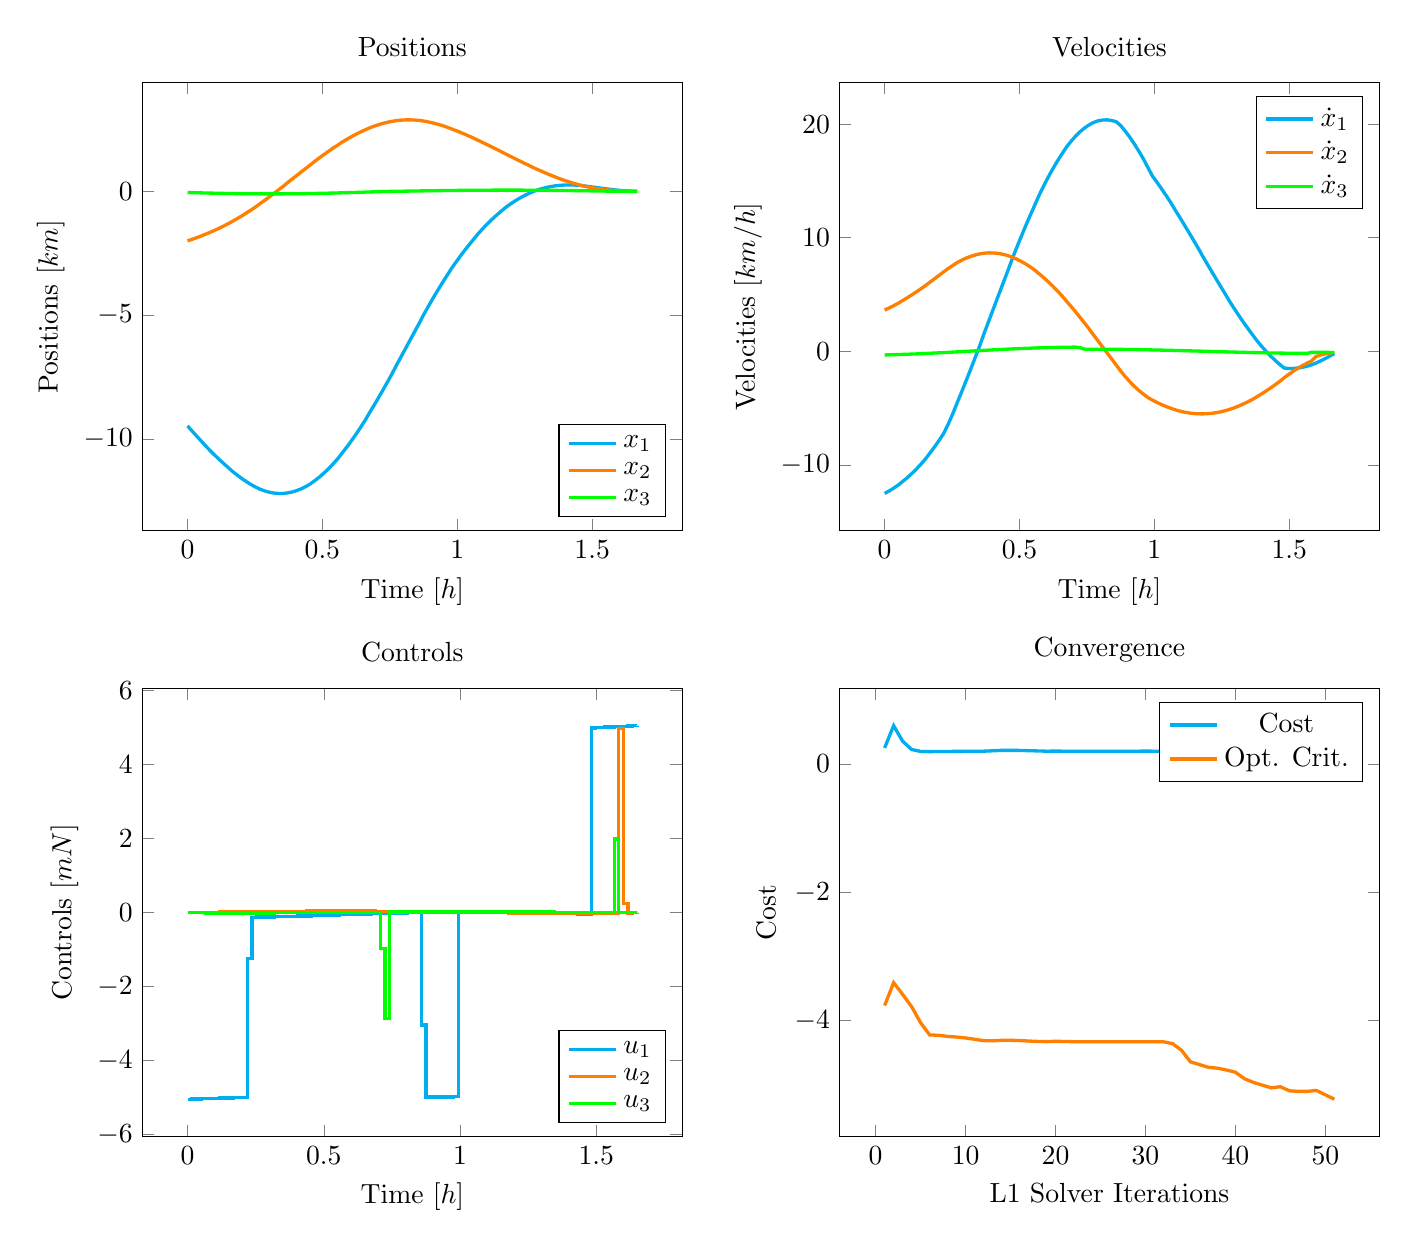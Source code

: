 \begin{tikzpicture}[]
\begin{groupplot}[group style={horizontal sep = 2.0cm, vertical sep = 2.0cm, group size=2 by 2}]
\nextgroupplot [legend pos = {south east}, ylabel = {Positions $[km]$}, title = {Positions}, xlabel = {Time $[h]$}]\addplot+ [no marks, cyan, very thick]coordinates {
(0.0, -9.477)
(0.017, -9.686)
(0.034, -9.891)
(0.051, -10.092)
(0.067, -10.287)
(0.084, -10.477)
(0.101, -10.662)
(0.118, -10.84)
(0.135, -11.01)
(0.152, -11.174)
(0.168, -11.329)
(0.185, -11.475)
(0.202, -11.612)
(0.219, -11.739)
(0.236, -11.854)
(0.253, -11.954)
(0.269, -12.038)
(0.286, -12.106)
(0.303, -12.158)
(0.32, -12.192)
(0.337, -12.209)
(0.354, -12.208)
(0.37, -12.189)
(0.387, -12.152)
(0.404, -12.097)
(0.421, -12.024)
(0.438, -11.933)
(0.455, -11.825)
(0.471, -11.698)
(0.488, -11.555)
(0.505, -11.394)
(0.522, -11.217)
(0.539, -11.024)
(0.556, -10.816)
(0.572, -10.592)
(0.589, -10.355)
(0.606, -10.103)
(0.623, -9.839)
(0.64, -9.563)
(0.657, -9.276)
(0.673, -8.979)
(0.69, -8.673)
(0.707, -8.358)
(0.724, -8.036)
(0.741, -7.708)
(0.758, -7.375)
(0.774, -7.037)
(0.791, -6.697)
(0.808, -6.354)
(0.825, -6.011)
(0.842, -5.669)
(0.859, -5.328)
(0.875, -4.99)
(0.892, -4.66)
(0.909, -4.338)
(0.926, -4.026)
(0.943, -3.724)
(0.96, -3.434)
(0.976, -3.156)
(0.993, -2.89)
(1.01, -2.635)
(1.027, -2.389)
(1.044, -2.154)
(1.061, -1.929)
(1.077, -1.714)
(1.094, -1.51)
(1.111, -1.317)
(1.128, -1.135)
(1.145, -0.965)
(1.162, -0.806)
(1.178, -0.659)
(1.195, -0.523)
(1.212, -0.399)
(1.229, -0.286)
(1.246, -0.185)
(1.263, -0.094)
(1.279, -0.015)
(1.296, 0.053)
(1.313, 0.111)
(1.33, 0.159)
(1.347, 0.197)
(1.364, 0.226)
(1.38, 0.246)
(1.397, 0.258)
(1.414, 0.262)
(1.431, 0.258)
(1.448, 0.247)
(1.465, 0.231)
(1.481, 0.208)
(1.498, 0.183)
(1.515, 0.158)
(1.532, 0.132)
(1.549, 0.108)
(1.566, 0.085)
(1.582, 0.064)
(1.599, 0.045)
(1.616, 0.029)
(1.633, 0.017)
(1.65, 0.008)
(1.667, 0.002)
};
\addlegendentry{$x_1$}
\addplot+ [no marks, orange, very thick]coordinates {
(0.0, -2.0)
(0.017, -1.937)
(0.034, -1.871)
(0.051, -1.802)
(0.067, -1.729)
(0.084, -1.651)
(0.101, -1.57)
(0.118, -1.484)
(0.135, -1.394)
(0.152, -1.299)
(0.168, -1.199)
(0.185, -1.094)
(0.202, -0.984)
(0.219, -0.868)
(0.236, -0.748)
(0.253, -0.623)
(0.269, -0.494)
(0.286, -0.361)
(0.303, -0.224)
(0.32, -0.084)
(0.337, 0.058)
(0.354, 0.201)
(0.37, 0.346)
(0.387, 0.492)
(0.404, 0.638)
(0.421, 0.783)
(0.438, 0.927)
(0.455, 1.07)
(0.471, 1.211)
(0.488, 1.349)
(0.505, 1.485)
(0.522, 1.616)
(0.539, 1.744)
(0.556, 1.866)
(0.572, 1.984)
(0.589, 2.096)
(0.606, 2.203)
(0.623, 2.303)
(0.64, 2.396)
(0.657, 2.482)
(0.673, 2.56)
(0.69, 2.631)
(0.707, 2.694)
(0.724, 2.749)
(0.741, 2.795)
(0.758, 2.832)
(0.774, 2.861)
(0.791, 2.881)
(0.808, 2.891)
(0.825, 2.893)
(0.842, 2.886)
(0.859, 2.87)
(0.875, 2.845)
(0.892, 2.811)
(0.909, 2.77)
(0.926, 2.721)
(0.943, 2.666)
(0.96, 2.605)
(0.976, 2.538)
(0.993, 2.468)
(1.01, 2.393)
(1.027, 2.316)
(1.044, 2.235)
(1.061, 2.152)
(1.077, 2.066)
(1.094, 1.978)
(1.111, 1.889)
(1.128, 1.798)
(1.145, 1.706)
(1.162, 1.614)
(1.178, 1.521)
(1.195, 1.428)
(1.212, 1.336)
(1.229, 1.244)
(1.246, 1.154)
(1.263, 1.065)
(1.279, 0.978)
(1.296, 0.893)
(1.313, 0.811)
(1.33, 0.731)
(1.347, 0.654)
(1.364, 0.581)
(1.38, 0.512)
(1.397, 0.447)
(1.414, 0.386)
(1.431, 0.329)
(1.448, 0.277)
(1.465, 0.23)
(1.481, 0.188)
(1.498, 0.151)
(1.515, 0.12)
(1.532, 0.092)
(1.549, 0.069)
(1.566, 0.05)
(1.582, 0.034)
(1.599, 0.023)
(1.616, 0.016)
(1.633, 0.011)
(1.65, 0.008)
(1.667, 0.006)
};
\addlegendentry{$x_2$}
\addplot+ [no marks, green, very thick]coordinates {
(0.0, -0.043)
(0.017, -0.048)
(0.034, -0.054)
(0.051, -0.059)
(0.067, -0.063)
(0.084, -0.068)
(0.101, -0.072)
(0.118, -0.076)
(0.135, -0.08)
(0.152, -0.084)
(0.168, -0.087)
(0.185, -0.09)
(0.202, -0.092)
(0.219, -0.094)
(0.236, -0.096)
(0.253, -0.097)
(0.269, -0.098)
(0.286, -0.099)
(0.303, -0.099)
(0.32, -0.099)
(0.337, -0.099)
(0.354, -0.098)
(0.37, -0.097)
(0.387, -0.095)
(0.404, -0.093)
(0.421, -0.091)
(0.438, -0.088)
(0.455, -0.086)
(0.471, -0.082)
(0.488, -0.079)
(0.505, -0.075)
(0.522, -0.071)
(0.539, -0.066)
(0.556, -0.061)
(0.572, -0.057)
(0.589, -0.051)
(0.606, -0.046)
(0.623, -0.041)
(0.64, -0.035)
(0.657, -0.029)
(0.673, -0.023)
(0.69, -0.017)
(0.707, -0.011)
(0.724, -0.005)
(0.741, -0.001)
(0.758, 0.002)
(0.774, 0.005)
(0.791, 0.008)
(0.808, 0.011)
(0.825, 0.014)
(0.842, 0.017)
(0.859, 0.02)
(0.875, 0.023)
(0.892, 0.026)
(0.909, 0.028)
(0.926, 0.031)
(0.943, 0.033)
(0.96, 0.036)
(0.976, 0.038)
(0.993, 0.04)
(1.01, 0.042)
(1.027, 0.044)
(1.044, 0.045)
(1.061, 0.047)
(1.077, 0.048)
(1.094, 0.049)
(1.111, 0.05)
(1.128, 0.051)
(1.145, 0.051)
(1.162, 0.052)
(1.178, 0.052)
(1.195, 0.052)
(1.212, 0.052)
(1.229, 0.051)
(1.246, 0.051)
(1.263, 0.05)
(1.279, 0.049)
(1.296, 0.048)
(1.313, 0.047)
(1.33, 0.045)
(1.347, 0.043)
(1.364, 0.042)
(1.38, 0.04)
(1.397, 0.037)
(1.414, 0.035)
(1.431, 0.033)
(1.448, 0.03)
(1.465, 0.028)
(1.481, 0.025)
(1.498, 0.022)
(1.515, 0.019)
(1.532, 0.016)
(1.549, 0.013)
(1.566, 0.01)
(1.582, 0.007)
(1.599, 0.006)
(1.616, 0.004)
(1.633, 0.002)
(1.65, 0.001)
(1.667, -0.001)
};
\addlegendentry{$x_3$}
\nextgroupplot [legend pos = {north east}, ylabel = {Velocities $[km/h]$}, title = {Velocities}, xlabel = {Time $[h]$}]\addplot+ [no marks, cyan, very thick]coordinates {
(0.0, -12.519)
(0.017, -12.294)
(0.034, -12.044)
(0.051, -11.767)
(0.067, -11.462)
(0.084, -11.128)
(0.101, -10.762)
(0.118, -10.364)
(0.135, -9.931)
(0.152, -9.464)
(0.168, -8.961)
(0.185, -8.421)
(0.202, -7.844)
(0.219, -7.229)
(0.236, -6.398)
(0.253, -5.479)
(0.269, -4.527)
(0.286, -3.546)
(0.303, -2.541)
(0.32, -1.514)
(0.337, -0.471)
(0.354, 0.586)
(0.37, 1.653)
(0.387, 2.724)
(0.404, 3.797)
(0.421, 4.867)
(0.438, 5.929)
(0.455, 6.981)
(0.471, 8.018)
(0.488, 9.035)
(0.505, 10.03)
(0.522, 10.998)
(0.539, 11.935)
(0.556, 12.839)
(0.572, 13.704)
(0.589, 14.53)
(0.606, 15.311)
(0.623, 16.045)
(0.64, 16.729)
(0.657, 17.361)
(0.673, 17.939)
(0.69, 18.459)
(0.707, 18.92)
(0.724, 19.32)
(0.741, 19.658)
(0.758, 19.932)
(0.774, 20.142)
(0.791, 20.286)
(0.808, 20.363)
(0.825, 20.375)
(0.842, 20.319)
(0.859, 20.198)
(0.875, 19.866)
(0.892, 19.38)
(0.909, 18.835)
(0.926, 18.236)
(0.943, 17.59)
(0.96, 16.9)
(0.976, 16.172)
(0.993, 15.412)
(1.01, 14.862)
(1.027, 14.288)
(1.044, 13.691)
(1.061, 13.074)
(1.077, 12.44)
(1.094, 11.791)
(1.111, 11.129)
(1.128, 10.457)
(1.145, 9.777)
(1.162, 9.092)
(1.178, 8.406)
(1.195, 7.719)
(1.212, 7.036)
(1.229, 6.358)
(1.246, 5.689)
(1.263, 5.03)
(1.279, 4.385)
(1.296, 3.756)
(1.313, 3.145)
(1.33, 2.555)
(1.347, 1.988)
(1.364, 1.446)
(1.38, 0.931)
(1.397, 0.446)
(1.414, -0.008)
(1.431, -0.428)
(1.448, -0.815)
(1.465, -1.165)
(1.481, -1.477)
(1.498, -1.512)
(1.515, -1.511)
(1.532, -1.475)
(1.549, -1.409)
(1.566, -1.314)
(1.582, -1.195)
(1.599, -1.039)
(1.616, -0.849)
(1.633, -0.644)
(1.65, -0.428)
(1.667, -0.205)
};
\addlegendentry{$\dot{x}_1$}
\addplot+ [no marks, orange, very thick]coordinates {
(0.0, 3.626)
(0.017, 3.815)
(0.034, 4.019)
(0.051, 4.237)
(0.067, 4.468)
(0.084, 4.713)
(0.101, 4.968)
(0.118, 5.234)
(0.135, 5.51)
(0.152, 5.794)
(0.168, 6.085)
(0.185, 6.383)
(0.202, 6.685)
(0.219, 6.991)
(0.236, 7.289)
(0.253, 7.563)
(0.269, 7.808)
(0.286, 8.024)
(0.303, 8.209)
(0.32, 8.364)
(0.337, 8.487)
(0.354, 8.578)
(0.37, 8.636)
(0.387, 8.662)
(0.404, 8.654)
(0.421, 8.614)
(0.438, 8.541)
(0.455, 8.436)
(0.471, 8.299)
(0.488, 8.13)
(0.505, 7.929)
(0.522, 7.699)
(0.539, 7.439)
(0.556, 7.151)
(0.572, 6.836)
(0.589, 6.494)
(0.606, 6.128)
(0.623, 5.738)
(0.64, 5.326)
(0.657, 4.894)
(0.673, 4.443)
(0.69, 3.974)
(0.707, 3.491)
(0.724, 2.994)
(0.741, 2.486)
(0.758, 1.968)
(0.774, 1.443)
(0.791, 0.912)
(0.808, 0.377)
(0.825, -0.159)
(0.842, -0.694)
(0.859, -1.227)
(0.875, -1.745)
(0.892, -2.234)
(0.909, -2.684)
(0.926, -3.095)
(0.943, -3.464)
(0.96, -3.79)
(0.976, -4.072)
(0.993, -4.309)
(1.01, -4.514)
(1.027, -4.702)
(1.044, -4.872)
(1.061, -5.023)
(1.077, -5.155)
(1.094, -5.267)
(1.111, -5.358)
(1.128, -5.429)
(1.145, -5.478)
(1.162, -5.507)
(1.178, -5.514)
(1.195, -5.5)
(1.212, -5.464)
(1.229, -5.407)
(1.246, -5.33)
(1.263, -5.231)
(1.279, -5.112)
(1.296, -4.974)
(1.313, -4.816)
(1.33, -4.639)
(1.347, -4.444)
(1.364, -4.232)
(1.38, -4.003)
(1.397, -3.758)
(1.414, -3.499)
(1.431, -3.226)
(1.448, -2.94)
(1.465, -2.642)
(1.481, -2.334)
(1.498, -2.032)
(1.515, -1.75)
(1.532, -1.492)
(1.549, -1.258)
(1.566, -1.048)
(1.582, -0.863)
(1.599, -0.469)
(1.616, -0.326)
(1.633, -0.225)
(1.65, -0.152)
(1.667, -0.108)
};
\addlegendentry{$\dot{x}_2$}
\addplot+ [no marks, green, very thick]coordinates {
(0.0, -0.325)
(0.017, -0.315)
(0.034, -0.303)
(0.051, -0.291)
(0.067, -0.277)
(0.084, -0.263)
(0.101, -0.247)
(0.118, -0.231)
(0.135, -0.213)
(0.152, -0.195)
(0.168, -0.176)
(0.185, -0.157)
(0.202, -0.136)
(0.219, -0.116)
(0.236, -0.094)
(0.253, -0.073)
(0.269, -0.051)
(0.286, -0.029)
(0.303, -0.007)
(0.32, 0.016)
(0.337, 0.038)
(0.354, 0.06)
(0.37, 0.082)
(0.387, 0.104)
(0.404, 0.125)
(0.421, 0.146)
(0.438, 0.166)
(0.455, 0.186)
(0.471, 0.204)
(0.488, 0.223)
(0.505, 0.24)
(0.522, 0.257)
(0.539, 0.272)
(0.556, 0.287)
(0.572, 0.3)
(0.589, 0.312)
(0.606, 0.323)
(0.623, 0.333)
(0.64, 0.342)
(0.657, 0.35)
(0.673, 0.356)
(0.69, 0.36)
(0.707, 0.364)
(0.724, 0.319)
(0.741, 0.184)
(0.758, 0.184)
(0.774, 0.183)
(0.791, 0.182)
(0.808, 0.18)
(0.825, 0.178)
(0.842, 0.175)
(0.859, 0.171)
(0.875, 0.166)
(0.892, 0.161)
(0.909, 0.156)
(0.926, 0.149)
(0.943, 0.143)
(0.96, 0.135)
(0.976, 0.127)
(0.993, 0.119)
(1.01, 0.11)
(1.027, 0.101)
(1.044, 0.091)
(1.061, 0.081)
(1.077, 0.071)
(1.094, 0.061)
(1.111, 0.05)
(1.128, 0.039)
(1.145, 0.028)
(1.162, 0.016)
(1.178, 0.005)
(1.195, -0.007)
(1.212, -0.018)
(1.229, -0.029)
(1.246, -0.041)
(1.263, -0.052)
(1.279, -0.063)
(1.296, -0.074)
(1.313, -0.084)
(1.33, -0.094)
(1.347, -0.104)
(1.364, -0.114)
(1.38, -0.123)
(1.397, -0.132)
(1.414, -0.14)
(1.431, -0.148)
(1.448, -0.155)
(1.465, -0.161)
(1.481, -0.167)
(1.498, -0.173)
(1.515, -0.178)
(1.532, -0.182)
(1.549, -0.185)
(1.566, -0.188)
(1.582, -0.096)
(1.599, -0.098)
(1.616, -0.099)
(1.633, -0.1)
(1.65, -0.101)
(1.667, -0.101)
};
\addlegendentry{$\dot{x}_3$}
\nextgroupplot [legend pos = {south east}, ylabel = {Controls $[mN]$}, title = {Controls}, xlabel = {Time $[h]$}]\addplot+ [const plot, no marks, cyan, very thick]coordinates {
(0.0, -5.053)
(0.017, -5.048)
(0.034, -5.043)
(0.051, -5.039)
(0.067, -5.035)
(0.084, -5.031)
(0.101, -5.027)
(0.118, -5.023)
(0.135, -5.019)
(0.152, -5.016)
(0.168, -5.012)
(0.185, -5.007)
(0.202, -5.002)
(0.219, -1.256)
(0.236, -0.132)
(0.253, -0.129)
(0.269, -0.127)
(0.286, -0.125)
(0.303, -0.122)
(0.32, -0.119)
(0.337, -0.116)
(0.354, -0.113)
(0.37, -0.109)
(0.387, -0.106)
(0.404, -0.102)
(0.421, -0.098)
(0.438, -0.094)
(0.455, -0.09)
(0.471, -0.086)
(0.488, -0.082)
(0.505, -0.078)
(0.522, -0.074)
(0.539, -0.07)
(0.556, -0.065)
(0.572, -0.061)
(0.589, -0.057)
(0.606, -0.053)
(0.623, -0.049)
(0.64, -0.045)
(0.657, -0.041)
(0.673, -0.037)
(0.69, -0.033)
(0.707, -0.029)
(0.724, -0.026)
(0.741, -0.022)
(0.758, -0.019)
(0.774, -0.016)
(0.791, -0.013)
(0.808, -0.01)
(0.825, -0.008)
(0.842, -0.005)
(0.859, -3.048)
(0.875, -4.996)
(0.892, -4.995)
(0.909, -4.994)
(0.926, -4.992)
(0.943, -4.991)
(0.96, -4.989)
(0.976, -4.986)
(0.993, 0.007)
(1.01, 0.007)
(1.027, 0.007)
(1.044, 0.007)
(1.061, 0.007)
(1.077, 0.006)
(1.094, 0.005)
(1.111, 0.004)
(1.128, 0.003)
(1.145, 0.002)
(1.162, -4.575e-6)
(1.178, -0.002)
(1.195, -0.004)
(1.212, -0.006)
(1.229, -0.008)
(1.246, -0.01)
(1.263, -0.013)
(1.279, -0.015)
(1.296, -0.018)
(1.313, -0.021)
(1.33, -0.024)
(1.347, -0.026)
(1.364, -0.029)
(1.38, -0.032)
(1.397, -0.035)
(1.414, -0.038)
(1.431, -0.041)
(1.448, -0.044)
(1.465, -0.047)
(1.481, 4.983)
(1.498, 4.993)
(1.515, 5.003)
(1.532, 5.009)
(1.549, 5.015)
(1.566, 5.021)
(1.582, 5.027)
(1.599, 5.032)
(1.616, 5.038)
(1.633, 5.044)
(1.65, 5.049)
};
\addlegendentry{$u_1$}
\addplot+ [const plot, no marks, orange, very thick]coordinates {
(0.0, -0.006)
(0.017, -0.004)
(0.034, -0.003)
(0.051, -0.001)
(0.067, 0.001)
(0.084, 0.002)
(0.101, 0.004)
(0.118, 0.006)
(0.135, 0.008)
(0.152, 0.01)
(0.168, 0.011)
(0.185, 0.013)
(0.202, 0.015)
(0.219, 0.017)
(0.236, 0.018)
(0.253, 0.02)
(0.269, 0.021)
(0.286, 0.023)
(0.303, 0.024)
(0.32, 0.026)
(0.337, 0.027)
(0.354, 0.028)
(0.37, 0.029)
(0.387, 0.03)
(0.404, 0.031)
(0.421, 0.032)
(0.438, 0.033)
(0.455, 0.034)
(0.471, 0.034)
(0.488, 0.035)
(0.505, 0.035)
(0.522, 0.035)
(0.539, 0.036)
(0.556, 0.036)
(0.572, 0.035)
(0.589, 0.035)
(0.606, 0.035)
(0.623, 0.035)
(0.64, 0.034)
(0.657, 0.033)
(0.673, 0.033)
(0.69, 0.032)
(0.707, 0.031)
(0.724, 0.03)
(0.741, 0.029)
(0.758, 0.027)
(0.774, 0.026)
(0.791, 0.025)
(0.808, 0.023)
(0.825, 0.022)
(0.842, 0.02)
(0.859, 0.019)
(0.875, 0.017)
(0.892, 0.015)
(0.909, 0.014)
(0.926, 0.012)
(0.943, 0.01)
(0.96, 0.008)
(0.976, 0.007)
(0.993, 0.005)
(1.01, 0.003)
(1.027, 0.001)
(1.044, -0.001)
(1.061, -0.002)
(1.077, -0.004)
(1.094, -0.006)
(1.111, -0.007)
(1.128, -0.009)
(1.145, -0.01)
(1.162, -0.012)
(1.178, -0.013)
(1.195, -0.014)
(1.212, -0.016)
(1.229, -0.017)
(1.246, -0.018)
(1.263, -0.019)
(1.279, -0.019)
(1.296, -0.02)
(1.313, -0.021)
(1.33, -0.021)
(1.347, -0.022)
(1.364, -0.022)
(1.38, -0.022)
(1.397, -0.022)
(1.414, -0.022)
(1.431, -0.022)
(1.448, -0.022)
(1.465, -0.021)
(1.481, -0.021)
(1.498, -0.02)
(1.515, -0.02)
(1.532, -0.019)
(1.549, -0.018)
(1.566, -0.017)
(1.582, 4.966)
(1.599, 0.242)
(1.616, -0.013)
(1.633, -0.012)
(1.65, -0.011)
};
\addlegendentry{$u_2$}
\addplot+ [const plot, no marks, green, very thick]coordinates {
(0.0, -0.011)
(0.017, -0.011)
(0.034, -0.012)
(0.051, -0.012)
(0.067, -0.013)
(0.084, -0.013)
(0.101, -0.013)
(0.118, -0.014)
(0.135, -0.014)
(0.152, -0.014)
(0.168, -0.014)
(0.185, -0.014)
(0.202, -0.014)
(0.219, -0.014)
(0.236, -0.014)
(0.253, -0.014)
(0.269, -0.013)
(0.286, -0.013)
(0.303, -0.013)
(0.32, -0.012)
(0.337, -0.012)
(0.354, -0.011)
(0.37, -0.011)
(0.387, -0.01)
(0.404, -0.01)
(0.421, -0.009)
(0.438, -0.008)
(0.455, -0.008)
(0.471, -0.007)
(0.488, -0.006)
(0.505, -0.005)
(0.522, -0.004)
(0.539, -0.004)
(0.556, -0.003)
(0.572, -0.002)
(0.589, -0.001)
(0.606, -9.977e-5)
(0.623, 0.001)
(0.64, 0.002)
(0.657, 0.002)
(0.673, 0.003)
(0.69, 0.004)
(0.707, -0.979)
(0.724, -2.868)
(0.741, 0.007)
(0.758, 0.007)
(0.774, 0.008)
(0.791, 0.009)
(0.808, 0.009)
(0.825, 0.01)
(0.842, 0.011)
(0.859, 0.011)
(0.875, 0.012)
(0.892, 0.012)
(0.909, 0.012)
(0.926, 0.013)
(0.943, 0.013)
(0.96, 0.013)
(0.976, 0.014)
(0.993, 0.014)
(1.01, 0.014)
(1.027, 0.014)
(1.044, 0.014)
(1.061, 0.014)
(1.077, 0.014)
(1.094, 0.013)
(1.111, 0.013)
(1.128, 0.013)
(1.145, 0.013)
(1.162, 0.012)
(1.178, 0.012)
(1.195, 0.011)
(1.212, 0.011)
(1.229, 0.01)
(1.246, 0.01)
(1.263, 0.009)
(1.279, 0.008)
(1.296, 0.008)
(1.313, 0.007)
(1.33, 0.006)
(1.347, 0.005)
(1.364, 0.005)
(1.38, 0.004)
(1.397, 0.003)
(1.414, 0.002)
(1.431, 0.001)
(1.448, 0.0)
(1.465, -0.0)
(1.481, -0.001)
(1.498, -0.002)
(1.515, -0.003)
(1.532, -0.004)
(1.549, -0.005)
(1.566, 1.986)
(1.582, -0.006)
(1.599, -0.007)
(1.616, -0.008)
(1.633, -0.009)
(1.65, -0.009)
};
\addlegendentry{$u_3$}
\nextgroupplot [legend pos = {north east}, ylabel = {Cost}, title = {Convergence}, xlabel = {L1 Solver Iterations}]\addplot+ [no marks, cyan, very thick]coordinates {
(1.0, 0.251)
(2.0, 0.598)
(3.0, 0.355)
(4.0, 0.227)
(5.0, 0.196)
(6.0, 0.193)
(7.0, 0.195)
(8.0, 0.196)
(9.0, 0.197)
(10.0, 0.198)
(11.0, 0.198)
(12.0, 0.2)
(13.0, 0.206)
(14.0, 0.213)
(15.0, 0.213)
(16.0, 0.212)
(17.0, 0.208)
(18.0, 0.204)
(19.0, 0.2)
(20.0, 0.201)
(21.0, 0.2)
(22.0, 0.199)
(23.0, 0.199)
(24.0, 0.199)
(25.0, 0.199)
(26.0, 0.199)
(27.0, 0.199)
(28.0, 0.2)
(29.0, 0.2)
(30.0, 0.201)
(31.0, 0.2)
(32.0, 0.2)
(33.0, 0.199)
(34.0, 0.195)
(35.0, 0.189)
(36.0, 0.195)
(37.0, 0.196)
(38.0, 0.194)
(39.0, 0.191)
(40.0, 0.189)
(41.0, 0.186)
(42.0, 0.185)
(43.0, 0.183)
(44.0, 0.183)
(45.0, 0.183)
(46.0, 0.183)
(47.0, 0.184)
(48.0, 0.184)
(49.0, 0.185)
(50.0, 0.183)
(51.0, 0.181)
};
\addlegendentry{Cost}
\addplot+ [no marks, orange, very thick]coordinates {
(1.0, -3.764)
(2.0, -3.407)
(3.0, -3.59)
(4.0, -3.781)
(5.0, -4.032)
(6.0, -4.221)
(7.0, -4.228)
(8.0, -4.245)
(9.0, -4.255)
(10.0, -4.269)
(11.0, -4.29)
(12.0, -4.31)
(13.0, -4.314)
(14.0, -4.306)
(15.0, -4.306)
(16.0, -4.309)
(17.0, -4.317)
(18.0, -4.323)
(19.0, -4.326)
(20.0, -4.321)
(21.0, -4.324)
(22.0, -4.327)
(23.0, -4.327)
(24.0, -4.327)
(25.0, -4.327)
(26.0, -4.327)
(27.0, -4.327)
(28.0, -4.327)
(29.0, -4.327)
(30.0, -4.327)
(31.0, -4.328)
(32.0, -4.329)
(33.0, -4.357)
(34.0, -4.46)
(35.0, -4.641)
(36.0, -4.683)
(37.0, -4.727)
(38.0, -4.74)
(39.0, -4.768)
(40.0, -4.803)
(41.0, -4.904)
(42.0, -4.962)
(43.0, -5.005)
(44.0, -5.047)
(45.0, -5.029)
(46.0, -5.092)
(47.0, -5.102)
(48.0, -5.101)
(49.0, -5.087)
(50.0, -5.155)
(51.0, -5.224)
};
\addlegendentry{Opt. Crit.}
\end{groupplot}

\end{tikzpicture}
